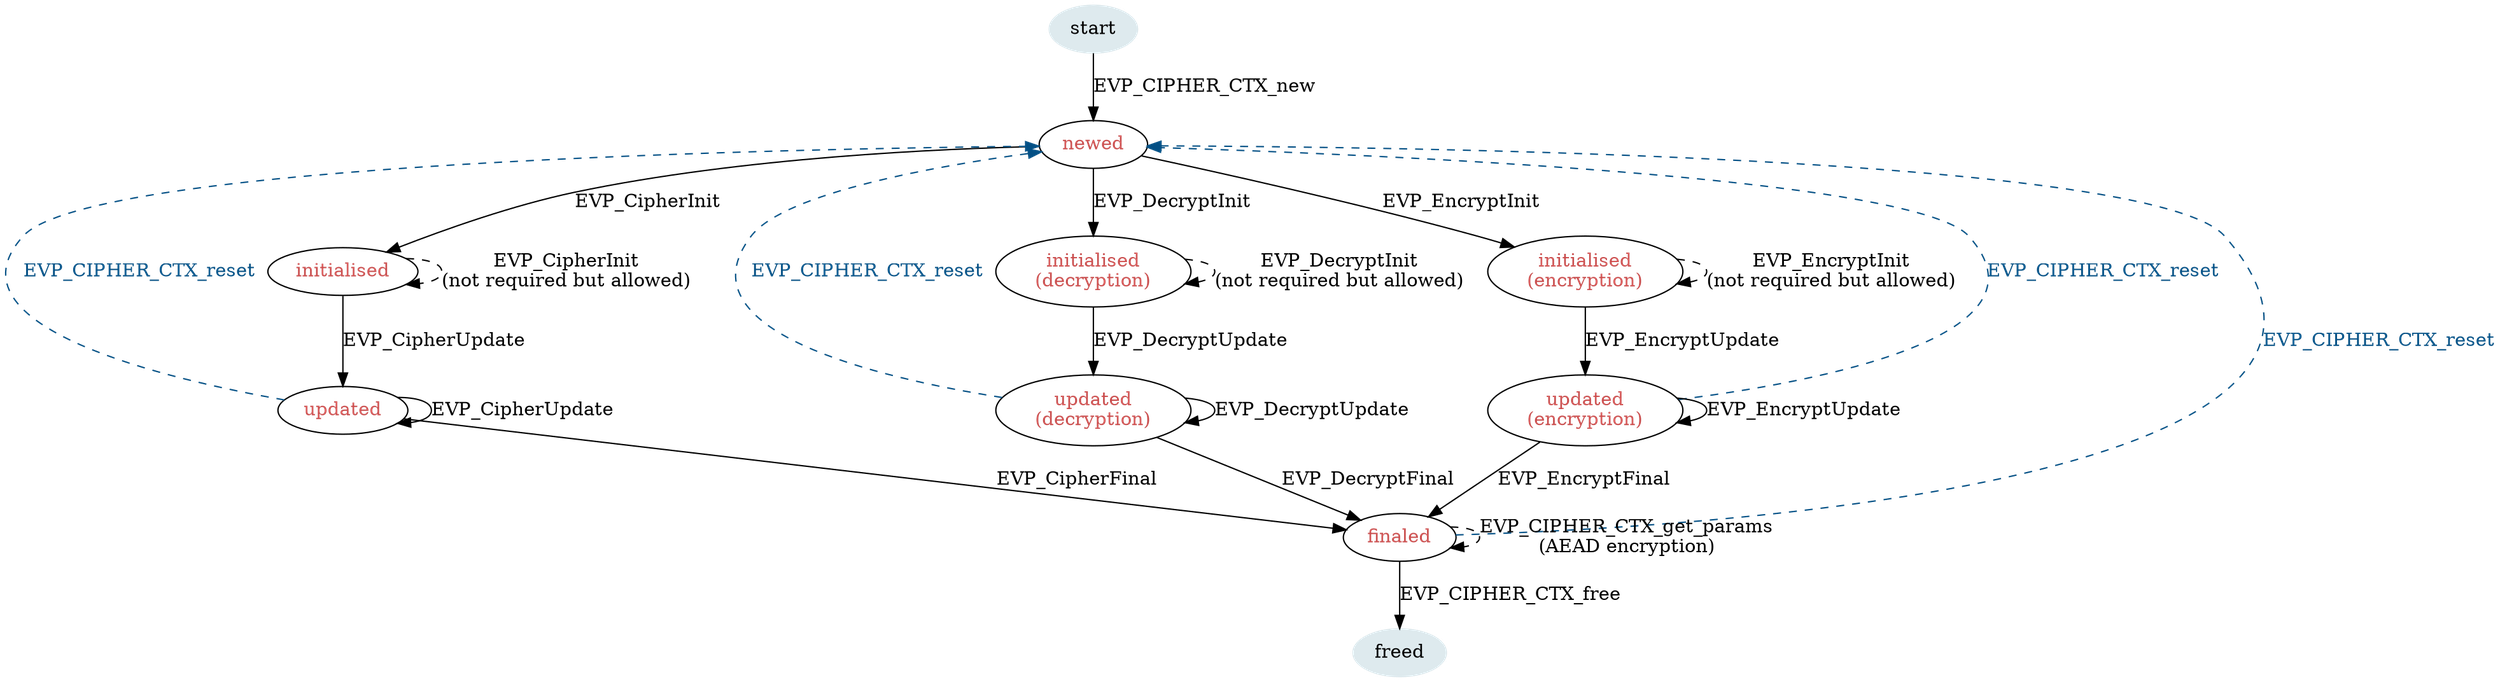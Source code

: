digraph cipher {
    bgcolor="transparent";

    begin [label=start, color="#deeaee", style="filled"];
    newed [fontcolor="#c94c4c", style="solid"];

    initialised [fontcolor="#c94c4c"];
    updated [fontcolor="#c94c4c"];
    finaled [fontcolor="#c94c4c"];
    end [label="freed", color="#deeaee", style="filled"];

    d_initialised [label="initialised\n(decryption)", fontcolor="#c94c4c"];
    d_updated [label="updated\n(decryption)", fontcolor="#c94c4c"];
    e_initialised [label="initialised\n(encryption)", fontcolor="#c94c4c"];
    e_updated [label="updated\n(encryption)", fontcolor="#c94c4c"];

    begin -> newed [label="EVP_CIPHER_CTX_new"];
    newed -> initialised [label="EVP_CipherInit"];
    initialised -> initialised [label="EVP_CipherInit\n(not required but allowed)",
                                style=dashed];
    initialised -> updated [label="EVP_CipherUpdate", weight=2];
    updated -> updated [label="EVP_CipherUpdate"];
    updated -> finaled [label="EVP_CipherFinal"];
    finaled -> finaled [label="EVP_CIPHER_CTX_get_params\n(AEAD encryption)",
                        style=dashed];
    finaled -> end [label="EVP_CIPHER_CTX_free"];
    finaled -> newed [label="EVP_CIPHER_CTX_reset", style=dashed,
                      color="#034f84", fontcolor="#034f84"];
    updated -> newed [label="EVP_CIPHER_CTX_reset", style=dashed,
                      color="#034f84", fontcolor="#034f84"];
    newed -> d_initialised [label="EVP_DecryptInit"];
    d_initialised -> d_initialised [label="EVP_DecryptInit\n(not required but allowed)",
                                style=dashed];
    d_initialised -> d_updated [label="EVP_DecryptUpdate", weight=2];
    d_updated -> d_updated [label="EVP_DecryptUpdate"];
    d_updated -> finaled [label="EVP_DecryptFinal"];
    d_updated -> newed [label="EVP_CIPHER_CTX_reset", style=dashed,
                      color="#034f84", fontcolor="#034f84"];
    newed -> e_initialised [label="EVP_EncryptInit"];
    e_initialised -> e_initialised [label="EVP_EncryptInit\n(not required but allowed)",
                                style=dashed];
    e_initialised -> e_updated [label="EVP_EncryptUpdate", weight=2];
    e_updated -> e_updated [label="EVP_EncryptUpdate"];
    e_updated -> finaled [label="EVP_EncryptFinal"];
    e_updated -> newed [label="EVP_CIPHER_CTX_reset", style=dashed,
                      color="#034f84", fontcolor="#034f84"];
}

/* This is a version with a single flavour which is easier to comprehend
digraph cipher {
    begin [label=start, color="#deeaee", style="filled"];
    newed [fontcolor="#c94c4c", style="solid"];
    initialised [fontcolor="#c94c4c"];
    updated [fontcolor="#c94c4c"];
    finaled [fontcolor="#c94c4c"];
    end [label="freed", color="#deeaee", style="filled"];

    begin -> newed [label="EVP_CIPHER_CTX_new"];
    newed -> initialised [label="EVP_CipherInit"];
    initialised -> initialised [label="EVP_CipherInit\n(not required but allowed)",
                                style=dashed];
    initialised -> updated [label="EVP_CipherUpdate", weight=2];
    updated -> updated [label="EVP_CipherUpdate"];
    updated -> finaled [label="EVP_CipherFinal"];
    finaled -> finaled [label="EVP_CIPHER_CTX_get_params\n(AEAD encryption)",
                        style=dashed];
    finaled -> end [label="EVP_CIPHER_CTX_free"];
    finaled -> newed [label="EVP_CIPHER_CTX_reset", style=dashed,
                      color="#034f84", fontcolor="#034f84"];
    updated -> newed [label="EVP_CIPHER_CTX_reset", style=dashed,
                      color="#034f84", fontcolor="#034f84"];
}
*/

